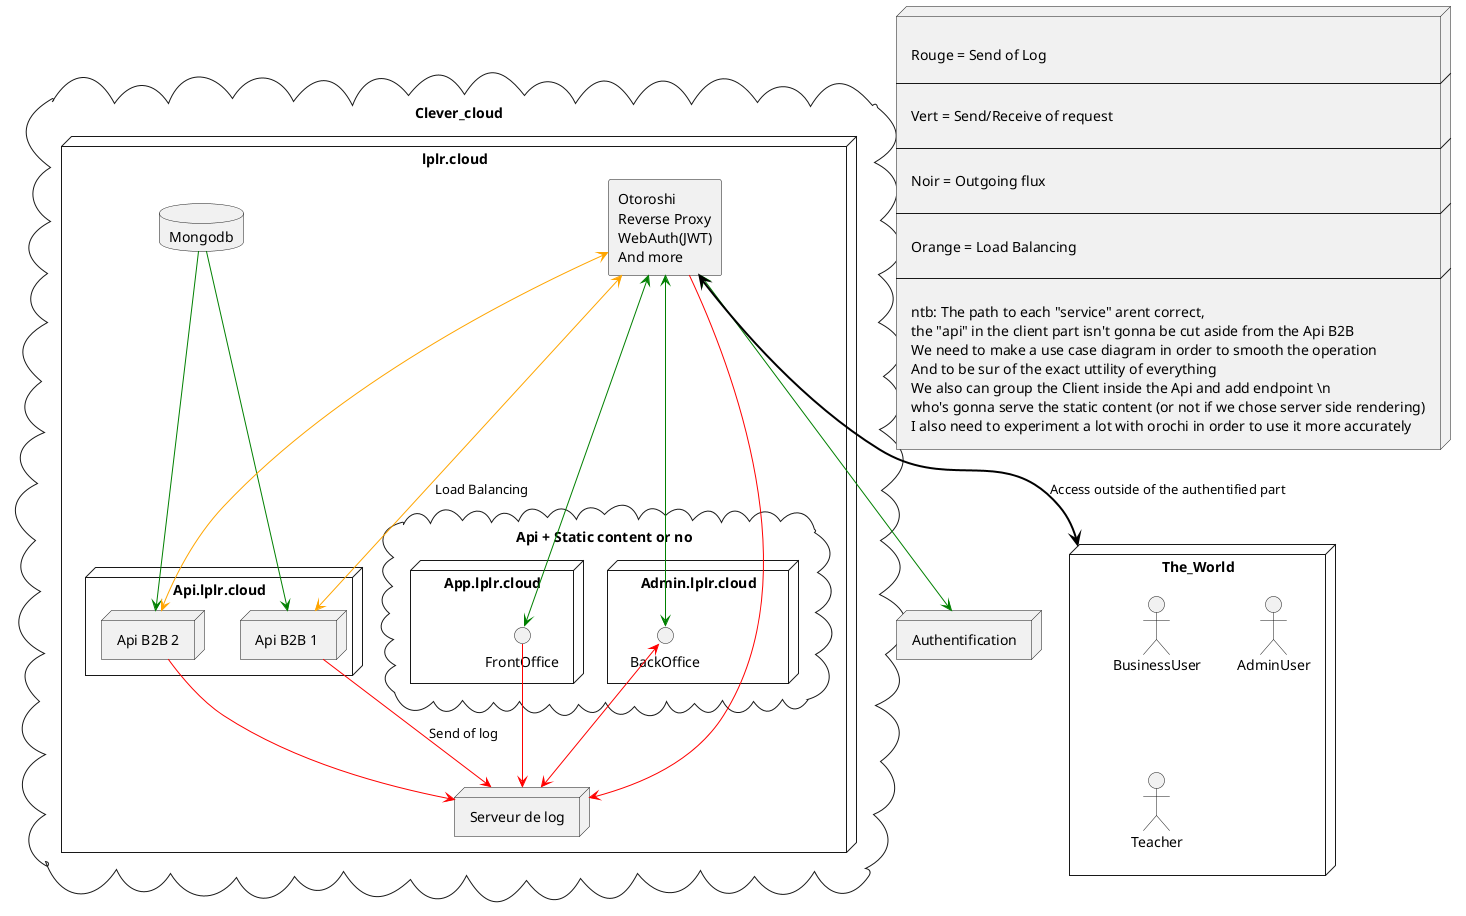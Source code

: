 @startuml infra
node node [

Rouge = Send of Log

----

Vert = Send/Receive of request

----

Noir = Outgoing flux

----

Orange = Load Balancing

----

ntb: The path to each "service" arent correct,
the "api" in the client part isn't gonna be cut aside from the Api B2B
We need to make a use case diagram in order to smooth the operation
And to be sur of the exact uttility of everything
We also can group the Client inside the Api and add endpoint \n
who's gonna serve the static content (or not if we chose server side rendering)
I also need to experiment a lot with orochi in order to use it more accurately 
]
cloud Clever_cloud{
    node "lplr.cloud"{
        rectangle "Otoroshi\nReverse Proxy\nWebAuth(JWT)\nAnd more" as oto
        database Mongodb as mongo
        node "Api.lplr.cloud" as api{
            node "Api B2B 1 " as ms1
            node "Api B2B 2" as ms2
        }
        
        node "Serveur de log" as log
        cloud "Api + Static content or no"{
            node "App.lplr.cloud"{
                interface  FrontOffice as fo
            }
            node "Admin.lplr.cloud"{
                interface  BackOffice as bo
            }
        }
    }
}
node "Authentification" as ms3
node The_World as us{
    Actor BusinessUser as bu
    Actor AdminUser as au
    Actor Teacher as te
}


ms1 -[#red]-> log : Send of log
ms2 -[#red]-> log
oto-[#red]-> log 
bo <-[#red]-> log 
fo -[#red]-> log 

mongo -[#green]-> ms1
mongo -[#green]-> ms2

oto <-[#Orange]-> ms1 : Load Balancing

oto <-[#Orange]-> ms2 

oto <-[#green]-> ms3

oto <=[#black]=> us : Access outside of the authentified part

oto <-[#green]-> fo

oto <-[#green]-> bo


@enduml